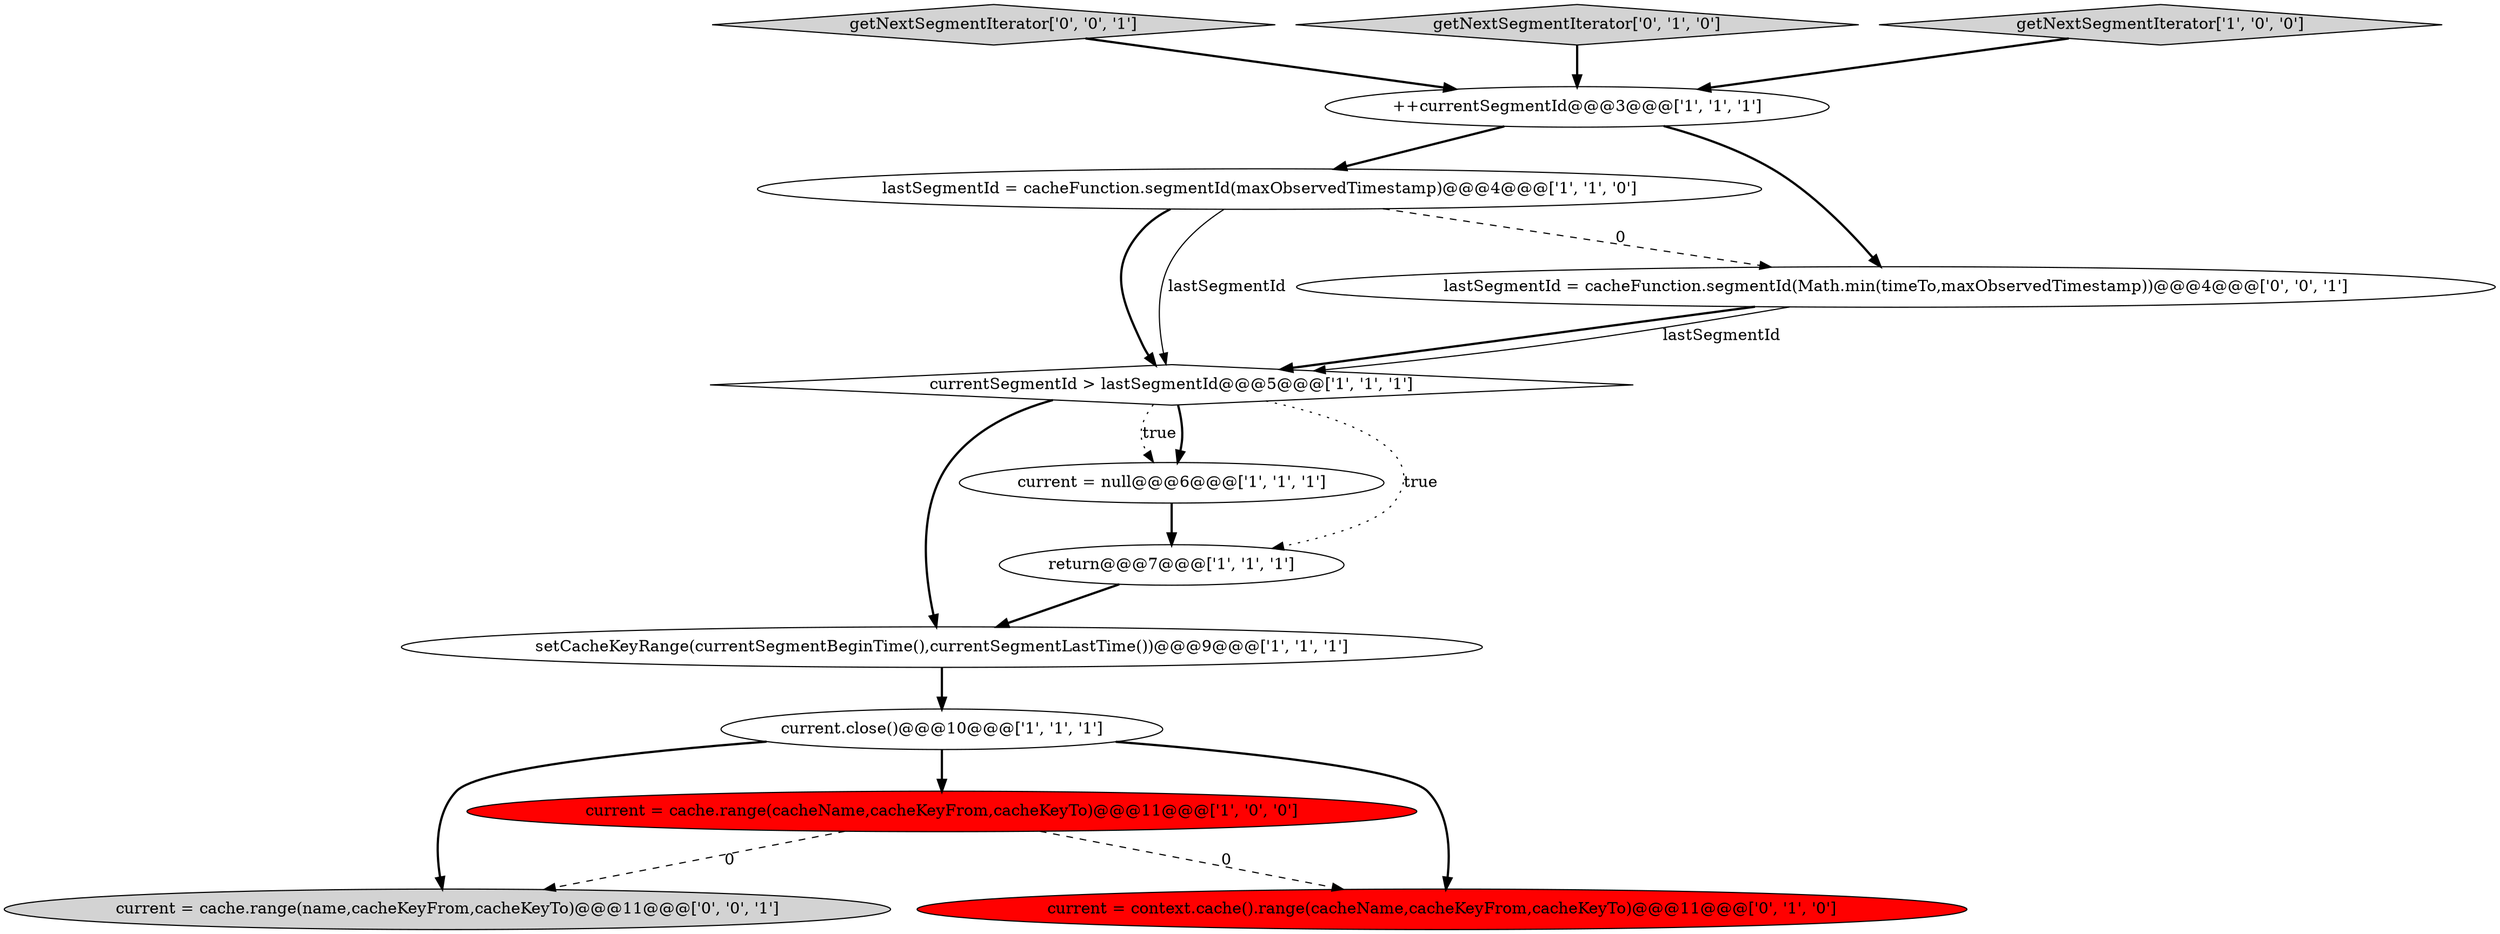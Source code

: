 digraph {
8 [style = filled, label = "setCacheKeyRange(currentSegmentBeginTime(),currentSegmentLastTime())@@@9@@@['1', '1', '1']", fillcolor = white, shape = ellipse image = "AAA0AAABBB1BBB"];
6 [style = filled, label = "lastSegmentId = cacheFunction.segmentId(maxObservedTimestamp)@@@4@@@['1', '1', '0']", fillcolor = white, shape = ellipse image = "AAA0AAABBB1BBB"];
1 [style = filled, label = "current = cache.range(cacheName,cacheKeyFrom,cacheKeyTo)@@@11@@@['1', '0', '0']", fillcolor = red, shape = ellipse image = "AAA1AAABBB1BBB"];
13 [style = filled, label = "getNextSegmentIterator['0', '0', '1']", fillcolor = lightgray, shape = diamond image = "AAA0AAABBB3BBB"];
12 [style = filled, label = "lastSegmentId = cacheFunction.segmentId(Math.min(timeTo,maxObservedTimestamp))@@@4@@@['0', '0', '1']", fillcolor = white, shape = ellipse image = "AAA0AAABBB3BBB"];
3 [style = filled, label = "++currentSegmentId@@@3@@@['1', '1', '1']", fillcolor = white, shape = ellipse image = "AAA0AAABBB1BBB"];
11 [style = filled, label = "current = cache.range(name,cacheKeyFrom,cacheKeyTo)@@@11@@@['0', '0', '1']", fillcolor = lightgray, shape = ellipse image = "AAA0AAABBB3BBB"];
5 [style = filled, label = "return@@@7@@@['1', '1', '1']", fillcolor = white, shape = ellipse image = "AAA0AAABBB1BBB"];
10 [style = filled, label = "getNextSegmentIterator['0', '1', '0']", fillcolor = lightgray, shape = diamond image = "AAA0AAABBB2BBB"];
4 [style = filled, label = "current.close()@@@10@@@['1', '1', '1']", fillcolor = white, shape = ellipse image = "AAA0AAABBB1BBB"];
9 [style = filled, label = "current = context.cache().range(cacheName,cacheKeyFrom,cacheKeyTo)@@@11@@@['0', '1', '0']", fillcolor = red, shape = ellipse image = "AAA1AAABBB2BBB"];
2 [style = filled, label = "current = null@@@6@@@['1', '1', '1']", fillcolor = white, shape = ellipse image = "AAA0AAABBB1BBB"];
7 [style = filled, label = "getNextSegmentIterator['1', '0', '0']", fillcolor = lightgray, shape = diamond image = "AAA0AAABBB1BBB"];
0 [style = filled, label = "currentSegmentId > lastSegmentId@@@5@@@['1', '1', '1']", fillcolor = white, shape = diamond image = "AAA0AAABBB1BBB"];
4->9 [style = bold, label=""];
5->8 [style = bold, label=""];
0->5 [style = dotted, label="true"];
0->2 [style = bold, label=""];
3->6 [style = bold, label=""];
10->3 [style = bold, label=""];
1->9 [style = dashed, label="0"];
6->0 [style = bold, label=""];
3->12 [style = bold, label=""];
12->0 [style = bold, label=""];
7->3 [style = bold, label=""];
6->12 [style = dashed, label="0"];
12->0 [style = solid, label="lastSegmentId"];
6->0 [style = solid, label="lastSegmentId"];
13->3 [style = bold, label=""];
1->11 [style = dashed, label="0"];
0->8 [style = bold, label=""];
4->1 [style = bold, label=""];
8->4 [style = bold, label=""];
0->2 [style = dotted, label="true"];
4->11 [style = bold, label=""];
2->5 [style = bold, label=""];
}
